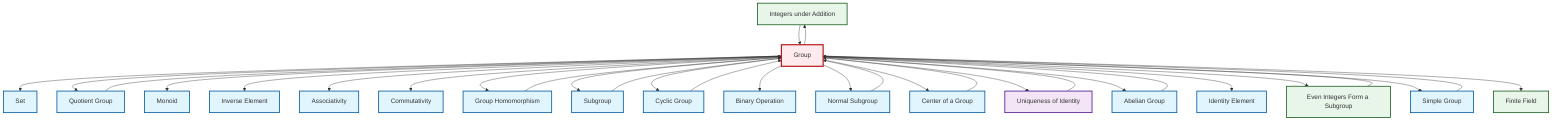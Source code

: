 graph TD
    classDef definition fill:#e1f5fe,stroke:#01579b,stroke-width:2px
    classDef theorem fill:#f3e5f5,stroke:#4a148c,stroke-width:2px
    classDef axiom fill:#fff3e0,stroke:#e65100,stroke-width:2px
    classDef example fill:#e8f5e9,stroke:#1b5e20,stroke-width:2px
    classDef current fill:#ffebee,stroke:#b71c1c,stroke-width:3px
    def-inverse-element["Inverse Element"]:::definition
    ex-integers-addition["Integers under Addition"]:::example
    def-associativity["Associativity"]:::definition
    def-identity-element["Identity Element"]:::definition
    def-group["Group"]:::definition
    ex-finite-field["Finite Field"]:::example
    def-abelian-group["Abelian Group"]:::definition
    def-normal-subgroup["Normal Subgroup"]:::definition
    thm-unique-identity["Uniqueness of Identity"]:::theorem
    def-cyclic-group["Cyclic Group"]:::definition
    def-simple-group["Simple Group"]:::definition
    def-homomorphism["Group Homomorphism"]:::definition
    def-quotient-group["Quotient Group"]:::definition
    def-subgroup["Subgroup"]:::definition
    def-center-of-group["Center of a Group"]:::definition
    ex-even-integers-subgroup["Even Integers Form a Subgroup"]:::example
    def-binary-operation["Binary Operation"]:::definition
    def-monoid["Monoid"]:::definition
    def-commutativity["Commutativity"]:::definition
    def-set["Set"]:::definition
    def-group --> def-set
    ex-integers-addition --> def-group
    def-group --> def-quotient-group
    def-simple-group --> def-group
    def-abelian-group --> def-group
    def-group --> def-monoid
    def-group --> def-inverse-element
    def-group --> def-associativity
    ex-even-integers-subgroup --> def-group
    def-homomorphism --> def-group
    def-group --> def-commutativity
    def-group --> def-homomorphism
    thm-unique-identity --> def-group
    def-group --> def-subgroup
    def-center-of-group --> def-group
    def-group --> def-cyclic-group
    def-quotient-group --> def-group
    def-group --> def-binary-operation
    def-normal-subgroup --> def-group
    def-group --> def-normal-subgroup
    def-group --> def-center-of-group
    def-subgroup --> def-group
    def-cyclic-group --> def-group
    def-group --> thm-unique-identity
    def-group --> def-abelian-group
    def-group --> def-identity-element
    def-group --> ex-even-integers-subgroup
    def-group --> ex-integers-addition
    def-group --> def-simple-group
    def-group --> ex-finite-field
    class def-group current